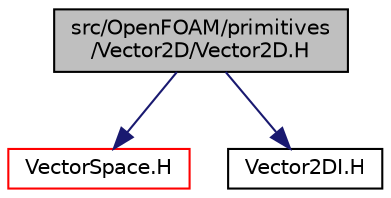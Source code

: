 digraph "src/OpenFOAM/primitives/Vector2D/Vector2D.H"
{
  bgcolor="transparent";
  edge [fontname="Helvetica",fontsize="10",labelfontname="Helvetica",labelfontsize="10"];
  node [fontname="Helvetica",fontsize="10",shape=record];
  Node1 [label="src/OpenFOAM/primitives\l/Vector2D/Vector2D.H",height=0.2,width=0.4,color="black", fillcolor="grey75", style="filled", fontcolor="black"];
  Node1 -> Node2 [color="midnightblue",fontsize="10",style="solid",fontname="Helvetica"];
  Node2 [label="VectorSpace.H",height=0.2,width=0.4,color="red",URL="$a09417.html"];
  Node1 -> Node3 [color="midnightblue",fontsize="10",style="solid",fontname="Helvetica"];
  Node3 [label="Vector2DI.H",height=0.2,width=0.4,color="black",URL="$a09414.html"];
}
